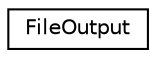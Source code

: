 digraph "Graphical Class Hierarchy"
{
  edge [fontname="Helvetica",fontsize="10",labelfontname="Helvetica",labelfontsize="10"];
  node [fontname="Helvetica",fontsize="10",shape=record];
  rankdir="LR";
  Node0 [label="FileOutput",height=0.2,width=0.4,color="black", fillcolor="white", style="filled",URL="$d0/d1b/classFileOutput.html"];
}
